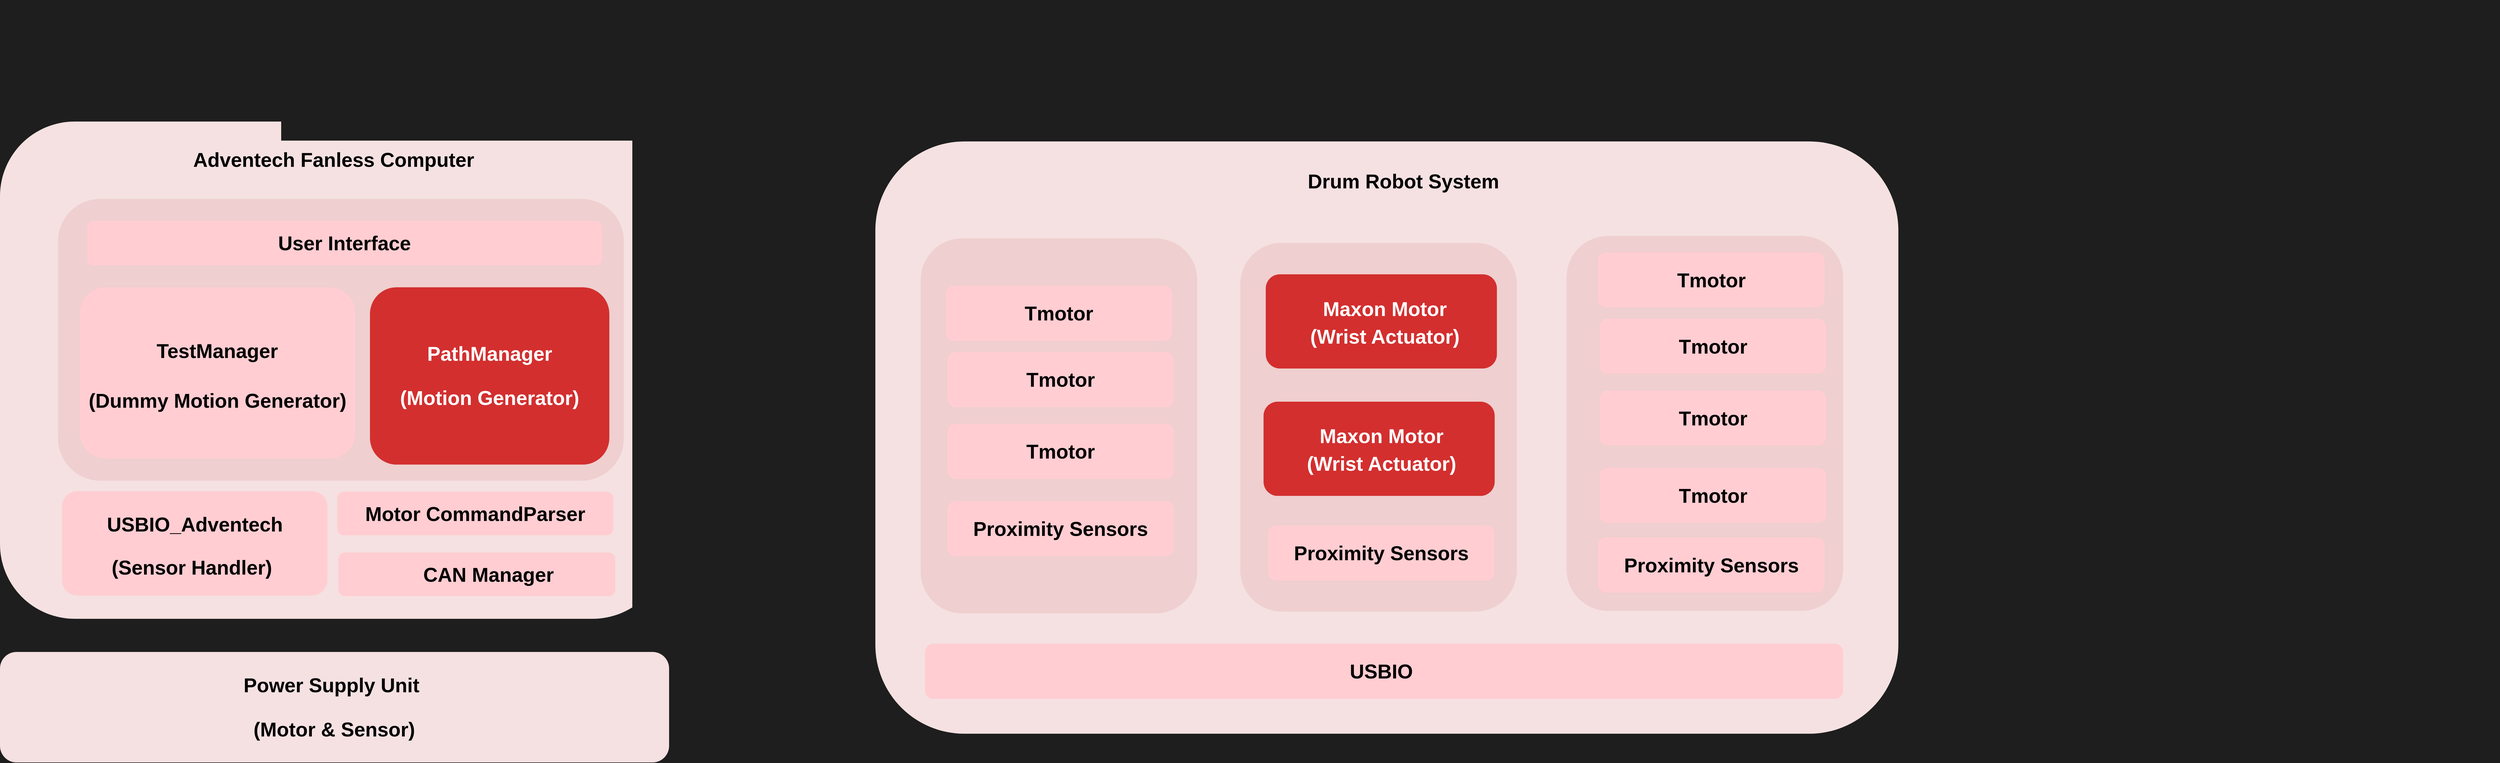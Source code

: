 <mxfile>
    <diagram id="fUJuaP0UBfGO78dAU-vV" name="Page-1">
        <mxGraphModel dx="4793" dy="3714" grid="1" gridSize="10" guides="1" tooltips="1" connect="1" arrows="1" fold="1" page="1" pageScale="1" pageWidth="291" pageHeight="413" background="light-dark(#1E1E1E,#535353)" math="0" shadow="0">
            <root>
                <mxCell id="0"/>
                <mxCell id="1" parent="0"/>
                <mxCell id="41" value="" style="group" parent="1" vertex="1" connectable="0">
                    <mxGeometry x="-450.0" y="-1167" width="4280" height="1380" as="geometry"/>
                </mxCell>
                <mxCell id="44" value="" style="group" parent="41" vertex="1" connectable="0">
                    <mxGeometry x="-240" y="280" width="1679.3" height="900" as="geometry"/>
                </mxCell>
                <mxCell id="39" value="&lt;h1&gt;&lt;br&gt;&lt;/h1&gt;" style="rounded=1;whiteSpace=wrap;html=1;fillColor=light-dark(#F5E1E1,#EDEDED);strokeColor=none;align=center;verticalAlign=middle;fontFamily=Helvetica;fontSize=12;fontColor=default;" parent="44" vertex="1">
                    <mxGeometry y="-60" width="1206.739" height="900" as="geometry"/>
                </mxCell>
                <mxCell id="40" value="&lt;h1&gt;&lt;font color=&quot;#000000&quot;&gt;Adventech Fanless Computer&lt;/font&gt;&lt;/h1&gt;" style="text;html=1;align=center;verticalAlign=middle;whiteSpace=wrap;rounded=0;fontFamily=Helvetica;fontSize=18;fontColor=default;" parent="44" vertex="1">
                    <mxGeometry x="116.699" y="-28.698" width="973.348" height="76.219" as="geometry"/>
                </mxCell>
                <mxCell id="30" value="" style="group" parent="44" vertex="1" connectable="0">
                    <mxGeometry x="112.082" y="718.997" width="1042.33" height="79.94" as="geometry"/>
                </mxCell>
                <mxCell id="54" value="" style="group" parent="30" vertex="1" connectable="0">
                    <mxGeometry width="480" height="78.94" as="geometry"/>
                </mxCell>
                <mxCell id="58" value="" style="group" parent="54" vertex="1" connectable="0">
                    <mxGeometry width="480" height="78.94" as="geometry"/>
                </mxCell>
                <mxCell id="28" value="&lt;h1&gt;&lt;br&gt;&lt;/h1&gt;" style="rounded=1;whiteSpace=wrap;html=1;fillColor=light-dark(#FFCDD2,#EDEDED);strokeColor=none;align=center;verticalAlign=middle;fontFamily=Helvetica;fontSize=12;fontColor=default;" parent="58" vertex="1">
                    <mxGeometry y="-110" width="480" height="188.94" as="geometry"/>
                </mxCell>
                <mxCell id="73" value="&lt;h1&gt;&lt;font color=&quot;#000000&quot;&gt;(Sensor Handler)&amp;nbsp;&lt;/font&gt;&lt;/h1&gt;" style="text;html=1;align=center;verticalAlign=middle;whiteSpace=wrap;rounded=0;fontFamily=Helvetica;fontSize=18;fontColor=default;" parent="58" vertex="1">
                    <mxGeometry x="45.98" y="-11" width="388.03" height="79" as="geometry"/>
                </mxCell>
                <mxCell id="29" value="&lt;h1&gt;&lt;font color=&quot;#000000&quot;&gt;USBIO_Adventech&lt;/font&gt;&lt;/h1&gt;" style="text;html=1;align=center;verticalAlign=middle;whiteSpace=wrap;rounded=0;fontFamily=Helvetica;fontSize=18;fontColor=default;" parent="58" vertex="1">
                    <mxGeometry x="30.508" y="-89.997" width="418.97" height="79" as="geometry"/>
                </mxCell>
                <mxCell id="55" value="" style="group" parent="30" vertex="1" connectable="0">
                    <mxGeometry x="500" y="1" width="542.33" height="78.94" as="geometry"/>
                </mxCell>
                <mxCell id="56" value="&lt;h1&gt;&lt;br&gt;&lt;/h1&gt;" style="rounded=1;whiteSpace=wrap;html=1;fillColor=light-dark(#FFCDD2,#EDEDED);strokeColor=none;align=center;verticalAlign=middle;fontFamily=Helvetica;fontSize=12;fontColor=default;" parent="55" vertex="1">
                    <mxGeometry width="500.612" height="78.94" as="geometry"/>
                </mxCell>
                <mxCell id="57" value="&lt;h1&gt;&lt;font color=&quot;#000000&quot;&gt;CAN Manager&lt;/font&gt;&lt;/h1&gt;" style="text;html=1;align=center;verticalAlign=middle;whiteSpace=wrap;rounded=0;fontFamily=Helvetica;fontSize=18;fontColor=default;" parent="55" vertex="1">
                    <mxGeometry x="69.585" y="1.36" width="403.165" height="77.58" as="geometry"/>
                </mxCell>
                <mxCell id="49" value="&lt;h1&gt;&lt;br&gt;&lt;/h1&gt;" style="rounded=1;whiteSpace=wrap;html=1;fillColor=light-dark(#EFCFCF,#EDEDED);strokeColor=none;align=center;verticalAlign=middle;fontFamily=Helvetica;fontSize=12;fontColor=default;" parent="44" vertex="1">
                    <mxGeometry x="104.946" y="80" width="1023.226" height="510" as="geometry"/>
                </mxCell>
                <mxCell id="45" value="&lt;h1&gt;&lt;br&gt;&lt;/h1&gt;" style="rounded=1;whiteSpace=wrap;html=1;fillColor=light-dark(#D32F2F,#EDEDED);strokeColor=none;align=center;verticalAlign=middle;fontFamily=Helvetica;fontSize=12;fontColor=default;" parent="44" vertex="1">
                    <mxGeometry x="669.032" y="240" width="432.903" height="320.87" as="geometry"/>
                </mxCell>
                <mxCell id="59" value="" style="group" parent="44" vertex="1" connectable="0">
                    <mxGeometry x="649.931" y="609.997" width="480" height="78.94" as="geometry"/>
                </mxCell>
                <mxCell id="60" value="&lt;h1&gt;&lt;br&gt;&lt;/h1&gt;" style="rounded=1;whiteSpace=wrap;html=1;fillColor=light-dark(#FFCDD2,#EDEDED);strokeColor=none;align=center;verticalAlign=middle;fontFamily=Helvetica;fontSize=12;fontColor=default;" parent="59" vertex="1">
                    <mxGeometry x="-40" width="499.14" height="78.94" as="geometry"/>
                </mxCell>
                <mxCell id="61" value="&lt;h1&gt;&lt;font color=&quot;#000000&quot;&gt;Motor CommandParser&lt;/font&gt;&lt;/h1&gt;" style="text;html=1;align=center;verticalAlign=middle;whiteSpace=wrap;rounded=0;fontFamily=Helvetica;fontSize=18;fontColor=default;" parent="59" vertex="1">
                    <mxGeometry x="-1.73" y="1.36" width="422.6" height="77.58" as="geometry"/>
                </mxCell>
                <mxCell id="66" value="&lt;h1&gt;&lt;font style=&quot;color: rgb(255, 255, 255);&quot;&gt;PathManager&lt;/font&gt;&lt;/h1&gt;" style="text;html=1;align=center;verticalAlign=middle;whiteSpace=wrap;rounded=0;fontFamily=Helvetica;fontSize=18;fontColor=#FFFFFF;fillColor=none;labelBackgroundColor=none;labelBorderColor=none;textShadow=0;" parent="44" vertex="1">
                    <mxGeometry x="657.07" y="310" width="456.825" height="100" as="geometry"/>
                </mxCell>
                <mxCell id="63" value="" style="group" parent="44" vertex="1" connectable="0">
                    <mxGeometry x="157.419" y="110" width="931.398" height="100" as="geometry"/>
                </mxCell>
                <mxCell id="64" value="" style="rounded=1;whiteSpace=wrap;html=1;fillColor=light-dark(#FFCDD2,#EDEDED);strokeColor=none;align=center;verticalAlign=middle;fontFamily=Helvetica;fontSize=12;fontColor=default;" parent="63" vertex="1">
                    <mxGeometry y="9.56" width="931.398" height="80.88" as="geometry"/>
                </mxCell>
                <mxCell id="65" value="&lt;h1&gt;&lt;font color=&quot;#000000&quot;&gt;User Interface&lt;/font&gt;&lt;/h1&gt;" style="text;html=1;align=center;verticalAlign=middle;whiteSpace=wrap;rounded=0;fontFamily=Helvetica;fontSize=18;fontColor=default;" parent="63" vertex="1">
                    <mxGeometry x="246.546" width="438.305" height="100" as="geometry"/>
                </mxCell>
                <mxCell id="67" value="" style="group" parent="44" vertex="1" connectable="0">
                    <mxGeometry x="144.301" y="300" width="600" height="250" as="geometry"/>
                </mxCell>
                <mxCell id="68" value="" style="rounded=1;whiteSpace=wrap;html=1;fillColor=light-dark(#FFCDD2,#EDEDED);strokeColor=none;align=center;verticalAlign=middle;fontFamily=Helvetica;fontSize=12;fontColor=default;" parent="67" vertex="1">
                    <mxGeometry y="-60" width="498.495" height="310" as="geometry"/>
                </mxCell>
                <mxCell id="69" value="&lt;h1&gt;&lt;font color=&quot;#000000&quot;&gt;TestManager&lt;/font&gt;&lt;/h1&gt;" style="text;html=1;align=center;verticalAlign=middle;whiteSpace=wrap;rounded=0;fontFamily=Helvetica;fontSize=18;fontColor=default;" parent="67" vertex="1">
                    <mxGeometry x="79.1" y="20" width="340.3" height="70" as="geometry"/>
                </mxCell>
                <mxCell id="74" value="&lt;h1&gt;&lt;font color=&quot;#000000&quot;&gt;(Dummy Motion Generator)&lt;/font&gt;&lt;/h1&gt;" style="text;html=1;align=center;verticalAlign=middle;whiteSpace=wrap;rounded=0;fontFamily=Helvetica;fontSize=18;fontColor=default;" parent="67" vertex="1">
                    <mxGeometry x="-11.2" y="110" width="520.9" height="70" as="geometry"/>
                </mxCell>
                <mxCell id="70" value="&lt;h1&gt;&lt;font style=&quot;color: rgb(255, 255, 255);&quot;&gt;(Motion Generator)&lt;/font&gt;&lt;/h1&gt;" style="text;html=1;align=center;verticalAlign=middle;whiteSpace=wrap;rounded=0;fontFamily=Helvetica;fontSize=18;fontColor=#FFFFFF;fillColor=none;labelBackgroundColor=none;labelBorderColor=none;textShadow=0;" parent="44" vertex="1">
                    <mxGeometry x="657.071" y="390" width="456.825" height="100" as="geometry"/>
                </mxCell>
                <mxCell id="152" value="" style="group" vertex="1" connectable="0" parent="41">
                    <mxGeometry x="1323" y="217" width="1930" height="1111" as="geometry"/>
                </mxCell>
                <mxCell id="78" value="&lt;h1&gt;&lt;br&gt;&lt;/h1&gt;" style="rounded=1;whiteSpace=wrap;html=1;fillColor=light-dark(#F5E1E1,#EDEDED);strokeColor=none;align=center;verticalAlign=middle;fontFamily=Helvetica;fontSize=12;fontColor=default;" vertex="1" parent="152">
                    <mxGeometry x="20" y="39" width="1850" height="1072" as="geometry"/>
                </mxCell>
                <mxCell id="79" value="&lt;h1&gt;&lt;font color=&quot;#000000&quot;&gt;Drum Robot System&lt;/font&gt;&lt;/h1&gt;" style="text;html=1;align=center;verticalAlign=middle;whiteSpace=wrap;rounded=0;fontFamily=Helvetica;fontSize=18;fontColor=default;" vertex="1" parent="152">
                    <mxGeometry x="442.85" width="1064.3" height="222.48" as="geometry"/>
                </mxCell>
                <mxCell id="93" value="&lt;h1&gt;&lt;br&gt;&lt;/h1&gt;" style="rounded=1;whiteSpace=wrap;html=1;fillColor=light-dark(#EFCFCF,#EDEDED);strokeColor=none;align=center;verticalAlign=middle;fontFamily=Helvetica;fontSize=12;fontColor=default;container=0;" vertex="1" parent="152">
                    <mxGeometry x="680" y="222.48" width="500" height="667.52" as="geometry"/>
                </mxCell>
                <mxCell id="148" value="&lt;h1&gt;&lt;br&gt;&lt;/h1&gt;" style="rounded=1;whiteSpace=wrap;html=1;fillColor=light-dark(#D32F2F,#EDEDED);strokeColor=none;align=center;verticalAlign=middle;fontFamily=Helvetica;fontSize=12;fontColor=default;" vertex="1" parent="152">
                    <mxGeometry x="721.99" y="510.0" width="418" height="170.52" as="geometry"/>
                </mxCell>
                <mxCell id="95" value="" style="group" vertex="1" connectable="0" parent="152">
                    <mxGeometry x="102.0" y="324.5" width="1743" height="580" as="geometry"/>
                </mxCell>
                <mxCell id="112" value="" style="group" vertex="1" connectable="0" parent="95">
                    <mxGeometry width="681.824" height="568.63" as="geometry"/>
                </mxCell>
                <mxCell id="81" value="&lt;h1&gt;&lt;br&gt;&lt;/h1&gt;" style="rounded=1;whiteSpace=wrap;html=1;fillColor=light-dark(#EFCFCF,#EDEDED);strokeColor=none;align=center;verticalAlign=middle;fontFamily=Helvetica;fontSize=12;fontColor=default;container=0;" vertex="1" parent="112">
                    <mxGeometry y="-110" width="500" height="678.63" as="geometry"/>
                </mxCell>
                <mxCell id="127" value="" style="group" vertex="1" connectable="0" parent="112">
                    <mxGeometry x="15.01" y="-24.5" width="666.814" height="501.89" as="geometry"/>
                </mxCell>
                <mxCell id="99" value="" style="group" vertex="1" connectable="0" parent="127">
                    <mxGeometry width="469.98" height="100" as="geometry"/>
                </mxCell>
                <mxCell id="97" value="&lt;h1&gt;&lt;br&gt;&lt;/h1&gt;" style="rounded=1;whiteSpace=wrap;html=1;fillColor=light-dark(#FFCDD2,#EDEDED);strokeColor=none;align=center;verticalAlign=middle;fontFamily=Helvetica;fontSize=12;fontColor=default;" vertex="1" parent="99">
                    <mxGeometry x="29.99" width="410" height="100" as="geometry"/>
                </mxCell>
                <mxCell id="98" value="&lt;h1&gt;&lt;font color=&quot;#000000&quot;&gt;Tmotor&lt;/font&gt;&lt;/h1&gt;" style="text;html=1;align=center;verticalAlign=middle;whiteSpace=wrap;rounded=0;fontFamily=Helvetica;fontSize=18;fontColor=default;" vertex="1" parent="99">
                    <mxGeometry y="11.89" width="469.98" height="76.22" as="geometry"/>
                </mxCell>
                <mxCell id="100" value="" style="group" vertex="1" connectable="0" parent="127">
                    <mxGeometry x="2.99" y="120" width="469.98" height="100" as="geometry"/>
                </mxCell>
                <mxCell id="101" value="&lt;h1&gt;&lt;br&gt;&lt;/h1&gt;" style="rounded=1;whiteSpace=wrap;html=1;fillColor=light-dark(#FFCDD2,#EDEDED);strokeColor=none;align=center;verticalAlign=middle;fontFamily=Helvetica;fontSize=12;fontColor=default;" vertex="1" parent="100">
                    <mxGeometry x="29.99" width="410" height="100" as="geometry"/>
                </mxCell>
                <mxCell id="102" value="&lt;h1&gt;&lt;font color=&quot;#000000&quot;&gt;Tmotor&lt;/font&gt;&lt;/h1&gt;" style="text;html=1;align=center;verticalAlign=middle;whiteSpace=wrap;rounded=0;fontFamily=Helvetica;fontSize=18;fontColor=default;" vertex="1" parent="100">
                    <mxGeometry y="11.89" width="469.98" height="76.22" as="geometry"/>
                </mxCell>
                <mxCell id="103" value="" style="group" vertex="1" connectable="0" parent="127">
                    <mxGeometry x="2.99" y="250" width="663.824" height="140" as="geometry"/>
                </mxCell>
                <mxCell id="104" value="&lt;h1&gt;&lt;br&gt;&lt;/h1&gt;" style="rounded=1;whiteSpace=wrap;html=1;fillColor=light-dark(#FFCDD2,#EDEDED);strokeColor=none;align=center;verticalAlign=middle;fontFamily=Helvetica;fontSize=12;fontColor=default;" vertex="1" parent="103">
                    <mxGeometry x="29.99" width="410" height="100" as="geometry"/>
                </mxCell>
                <mxCell id="105" value="&lt;h1&gt;&lt;font color=&quot;#000000&quot;&gt;Tmotor&lt;/font&gt;&lt;/h1&gt;" style="text;html=1;align=center;verticalAlign=middle;whiteSpace=wrap;rounded=0;fontFamily=Helvetica;fontSize=18;fontColor=default;" vertex="1" parent="103">
                    <mxGeometry y="11.89" width="469.98" height="76.22" as="geometry"/>
                </mxCell>
                <mxCell id="109" value="" style="group" vertex="1" connectable="0" parent="127">
                    <mxGeometry x="2.99" y="390" width="663.824" height="111.89" as="geometry"/>
                </mxCell>
                <mxCell id="110" value="&lt;h1&gt;&lt;br&gt;&lt;/h1&gt;" style="rounded=1;whiteSpace=wrap;html=1;fillColor=light-dark(#FFCDD2,#EDEDED);strokeColor=none;align=center;verticalAlign=middle;fontFamily=Helvetica;fontSize=12;fontColor=default;" vertex="1" parent="109">
                    <mxGeometry x="29.99" width="410" height="100" as="geometry"/>
                </mxCell>
                <mxCell id="111" value="&lt;h1&gt;&lt;font color=&quot;#000000&quot;&gt;Proximity Sensors&lt;/font&gt;&lt;/h1&gt;" style="text;html=1;align=center;verticalAlign=middle;whiteSpace=wrap;rounded=0;fontFamily=Helvetica;fontSize=18;fontColor=default;" vertex="1" parent="109">
                    <mxGeometry y="11.89" width="469.98" height="76.22" as="geometry"/>
                </mxCell>
                <mxCell id="106" value="" style="group" vertex="1" connectable="0" parent="152">
                    <mxGeometry y="948" width="1850" height="100" as="geometry"/>
                </mxCell>
                <mxCell id="107" value="&lt;h1&gt;&lt;br&gt;&lt;/h1&gt;" style="rounded=1;whiteSpace=wrap;html=1;fillColor=light-dark(#FFCDD2,#EDEDED);strokeColor=none;align=center;verticalAlign=middle;fontFamily=Helvetica;fontSize=12;fontColor=default;" vertex="1" parent="106">
                    <mxGeometry x="110" width="1660" height="100" as="geometry"/>
                </mxCell>
                <mxCell id="108" value="&lt;h1&gt;&lt;font color=&quot;#000000&quot;&gt;USBIO&lt;/font&gt;&lt;/h1&gt;" style="text;html=1;align=center;verticalAlign=middle;whiteSpace=wrap;rounded=0;fontFamily=Helvetica;fontSize=18;fontColor=default;" vertex="1" parent="106">
                    <mxGeometry x="110" y="11.89" width="1650" height="76.22" as="geometry"/>
                </mxCell>
                <mxCell id="128" value="" style="group" vertex="1" connectable="0" parent="152">
                    <mxGeometry x="1270.0" y="320" width="500.0" height="568.63" as="geometry"/>
                </mxCell>
                <mxCell id="129" value="&lt;h1&gt;&lt;br&gt;&lt;/h1&gt;" style="rounded=1;whiteSpace=wrap;html=1;fillColor=light-dark(#EFCFCF,#EDEDED);strokeColor=none;align=center;verticalAlign=middle;fontFamily=Helvetica;fontSize=12;fontColor=default;container=0;" vertex="1" parent="128">
                    <mxGeometry y="-110" width="500" height="678.63" as="geometry"/>
                </mxCell>
                <mxCell id="131" value="" style="group" vertex="1" connectable="0" parent="128">
                    <mxGeometry x="26.53" y="-80.5" width="469.98" height="100" as="geometry"/>
                </mxCell>
                <mxCell id="132" value="&lt;h1&gt;&lt;br&gt;&lt;/h1&gt;" style="rounded=1;whiteSpace=wrap;html=1;fillColor=light-dark(#FFCDD2,#EDEDED);strokeColor=none;align=center;verticalAlign=middle;fontFamily=Helvetica;fontSize=12;fontColor=default;" vertex="1" parent="131">
                    <mxGeometry x="29.99" width="410" height="100" as="geometry"/>
                </mxCell>
                <mxCell id="133" value="&lt;h1&gt;&lt;font color=&quot;#000000&quot;&gt;Tmotor&lt;/font&gt;&lt;/h1&gt;" style="text;html=1;align=center;verticalAlign=middle;whiteSpace=wrap;rounded=0;fontFamily=Helvetica;fontSize=18;fontColor=default;" vertex="1" parent="131">
                    <mxGeometry y="11.89" width="469.98" height="76.22" as="geometry"/>
                </mxCell>
                <mxCell id="134" value="" style="group" vertex="1" connectable="0" parent="128">
                    <mxGeometry x="29.52" y="39.5" width="469.98" height="100" as="geometry"/>
                </mxCell>
                <mxCell id="135" value="&lt;h1&gt;&lt;br&gt;&lt;/h1&gt;" style="rounded=1;whiteSpace=wrap;html=1;fillColor=light-dark(#FFCDD2,#EDEDED);strokeColor=none;align=center;verticalAlign=middle;fontFamily=Helvetica;fontSize=12;fontColor=default;" vertex="1" parent="134">
                    <mxGeometry x="29.99" width="410" height="100" as="geometry"/>
                </mxCell>
                <mxCell id="136" value="&lt;h1&gt;&lt;font color=&quot;#000000&quot;&gt;Tmotor&lt;/font&gt;&lt;/h1&gt;" style="text;html=1;align=center;verticalAlign=middle;whiteSpace=wrap;rounded=0;fontFamily=Helvetica;fontSize=18;fontColor=default;" vertex="1" parent="134">
                    <mxGeometry y="11.89" width="469.98" height="76.22" as="geometry"/>
                </mxCell>
                <mxCell id="137" value="" style="group" vertex="1" connectable="0" parent="128">
                    <mxGeometry x="29.52" y="169.5" width="469.98" height="100" as="geometry"/>
                </mxCell>
                <mxCell id="138" value="&lt;h1&gt;&lt;br&gt;&lt;/h1&gt;" style="rounded=1;whiteSpace=wrap;html=1;fillColor=light-dark(#FFCDD2,#EDEDED);strokeColor=none;align=center;verticalAlign=middle;fontFamily=Helvetica;fontSize=12;fontColor=default;" vertex="1" parent="137">
                    <mxGeometry x="29.99" width="410" height="100" as="geometry"/>
                </mxCell>
                <mxCell id="139" value="&lt;h1&gt;&lt;font color=&quot;#000000&quot;&gt;Tmotor&lt;/font&gt;&lt;/h1&gt;" style="text;html=1;align=center;verticalAlign=middle;whiteSpace=wrap;rounded=0;fontFamily=Helvetica;fontSize=18;fontColor=default;" vertex="1" parent="137">
                    <mxGeometry y="11.89" width="469.98" height="76.22" as="geometry"/>
                </mxCell>
                <mxCell id="140" value="" style="group" vertex="1" connectable="0" parent="128">
                    <mxGeometry x="29.52" y="309.5" width="469.98" height="100" as="geometry"/>
                </mxCell>
                <mxCell id="141" value="&lt;h1&gt;&lt;br&gt;&lt;/h1&gt;" style="rounded=1;whiteSpace=wrap;html=1;fillColor=light-dark(#FFCDD2,#EDEDED);strokeColor=none;align=center;verticalAlign=middle;fontFamily=Helvetica;fontSize=12;fontColor=default;" vertex="1" parent="140">
                    <mxGeometry x="29.99" width="410" height="100" as="geometry"/>
                </mxCell>
                <mxCell id="142" value="&lt;h1&gt;&lt;font color=&quot;#000000&quot;&gt;Tmotor&lt;/font&gt;&lt;/h1&gt;" style="text;html=1;align=center;verticalAlign=middle;whiteSpace=wrap;rounded=0;fontFamily=Helvetica;fontSize=18;fontColor=default;" vertex="1" parent="140">
                    <mxGeometry y="11.89" width="469.98" height="76.22" as="geometry"/>
                </mxCell>
                <mxCell id="144" value="&lt;h1&gt;&lt;br&gt;&lt;/h1&gt;" style="rounded=1;whiteSpace=wrap;html=1;fillColor=light-dark(#FFCDD2,#EDEDED);strokeColor=none;align=center;verticalAlign=middle;fontFamily=Helvetica;fontSize=12;fontColor=default;" vertex="1" parent="128">
                    <mxGeometry x="56.52" y="435.5" width="410" height="100" as="geometry"/>
                </mxCell>
                <mxCell id="146" value="&lt;h1&gt;&lt;font color=&quot;#000000&quot;&gt;Proximity Sensors&lt;/font&gt;&lt;/h1&gt;" style="text;html=1;align=center;verticalAlign=middle;whiteSpace=wrap;rounded=0;fontFamily=Helvetica;fontSize=18;fontColor=default;" vertex="1" parent="128">
                    <mxGeometry x="26.53" y="447.39" width="469.98" height="76.22" as="geometry"/>
                </mxCell>
                <mxCell id="147" value="&lt;h1&gt;&lt;br&gt;&lt;/h1&gt;" style="rounded=1;whiteSpace=wrap;html=1;fillColor=light-dark(#D32F2F,#EDEDED);strokeColor=none;align=center;verticalAlign=middle;fontFamily=Helvetica;fontSize=12;fontColor=default;" vertex="1" parent="152">
                    <mxGeometry x="725.99" y="279.48" width="418" height="170.52" as="geometry"/>
                </mxCell>
                <mxCell id="150" value="&lt;h1&gt;&lt;br&gt;&lt;/h1&gt;" style="rounded=1;whiteSpace=wrap;html=1;fillColor=light-dark(#FFCDD2,#EDEDED);strokeColor=none;align=center;verticalAlign=middle;fontFamily=Helvetica;fontSize=12;fontColor=default;" vertex="1" parent="152">
                    <mxGeometry x="729.99" y="734" width="410" height="100" as="geometry"/>
                </mxCell>
                <mxCell id="151" value="&lt;h1&gt;&lt;font color=&quot;#000000&quot;&gt;Proximity Sensors&lt;/font&gt;&lt;/h1&gt;" style="text;html=1;align=center;verticalAlign=middle;whiteSpace=wrap;rounded=0;fontFamily=Helvetica;fontSize=18;fontColor=default;" vertex="1" parent="152">
                    <mxGeometry x="700.0" y="745.89" width="469.98" height="76.22" as="geometry"/>
                </mxCell>
                <mxCell id="154" value="&lt;h1&gt;&lt;font style=&quot;color: rgb(255, 255, 255);&quot;&gt;(Wrist Actuator)&lt;/font&gt;&lt;/h1&gt;" style="text;html=1;align=center;verticalAlign=middle;whiteSpace=wrap;rounded=0;fontFamily=Helvetica;fontSize=18;fontColor=#FFFFFF;fillColor=none;labelBackgroundColor=none;labelBorderColor=none;textShadow=0;" vertex="1" parent="152">
                    <mxGeometry x="706.58" y="580" width="456.82" height="84.5" as="geometry"/>
                </mxCell>
                <mxCell id="153" value="&lt;h1&gt;&lt;font style=&quot;color: rgb(255, 255, 255);&quot;&gt;Maxon Motor&lt;/font&gt;&lt;/h1&gt;" style="text;html=1;align=center;verticalAlign=middle;whiteSpace=wrap;rounded=0;fontFamily=Helvetica;fontSize=18;fontColor=#FFFFFF;fillColor=none;labelBackgroundColor=none;labelBorderColor=none;textShadow=0;" vertex="1" parent="152">
                    <mxGeometry x="707.0" y="530" width="456.82" height="84.5" as="geometry"/>
                </mxCell>
                <mxCell id="155" value="&lt;h1&gt;&lt;font style=&quot;color: rgb(255, 255, 255);&quot;&gt;Maxon Motor&lt;/font&gt;&lt;/h1&gt;" style="text;html=1;align=center;verticalAlign=middle;whiteSpace=wrap;rounded=0;fontFamily=Helvetica;fontSize=18;fontColor=#FFFFFF;fillColor=none;labelBackgroundColor=none;labelBorderColor=none;textShadow=0;" vertex="1" parent="152">
                    <mxGeometry x="713.16" y="300" width="456.82" height="84.5" as="geometry"/>
                </mxCell>
                <mxCell id="156" value="&lt;h1&gt;&lt;font style=&quot;color: rgb(255, 255, 255);&quot;&gt;(Wrist Actuator)&lt;/font&gt;&lt;/h1&gt;" style="text;html=1;align=center;verticalAlign=middle;whiteSpace=wrap;rounded=0;fontFamily=Helvetica;fontSize=18;fontColor=#FFFFFF;fillColor=none;labelBackgroundColor=none;labelBorderColor=none;textShadow=0;" vertex="1" parent="152">
                    <mxGeometry x="712.74" y="350" width="456.82" height="84.5" as="geometry"/>
                </mxCell>
                <mxCell id="71" value="" style="group" parent="1" vertex="1" connectable="0">
                    <mxGeometry x="-690" y="13" width="1210" height="200" as="geometry"/>
                </mxCell>
                <mxCell id="72" value="" style="group" parent="71" vertex="1" connectable="0">
                    <mxGeometry width="1210" height="200" as="geometry"/>
                </mxCell>
                <mxCell id="19" value="&lt;h1&gt;&lt;br&gt;&lt;/h1&gt;" style="rounded=1;whiteSpace=wrap;html=1;fillColor=light-dark(#F5E1E1,#EDEDED);strokeColor=none;align=center;verticalAlign=middle;fontFamily=Helvetica;fontSize=12;fontColor=default;" parent="72" vertex="1">
                    <mxGeometry width="1210" height="200" as="geometry"/>
                </mxCell>
                <mxCell id="23" value="&lt;h1&gt;&lt;font color=&quot;#000000&quot;&gt;Power Supply Unit&amp;nbsp;&lt;/font&gt;&lt;/h1&gt;" style="text;html=1;align=center;verticalAlign=middle;whiteSpace=wrap;rounded=0;fontFamily=Helvetica;fontSize=18;fontColor=default;" parent="72" vertex="1">
                    <mxGeometry x="122.315" y="20" width="965.37" height="80" as="geometry"/>
                </mxCell>
                <mxCell id="24" value="&lt;h1&gt;&lt;font color=&quot;#000000&quot;&gt;(Motor &amp;amp; Sensor)&lt;/font&gt;&lt;/h1&gt;" style="text;html=1;align=center;verticalAlign=middle;whiteSpace=wrap;rounded=0;fontFamily=Helvetica;fontSize=18;fontColor=default;" parent="72" vertex="1">
                    <mxGeometry x="122.315" y="100" width="965.37" height="80" as="geometry"/>
                </mxCell>
            </root>
        </mxGraphModel>
    </diagram>
</mxfile>